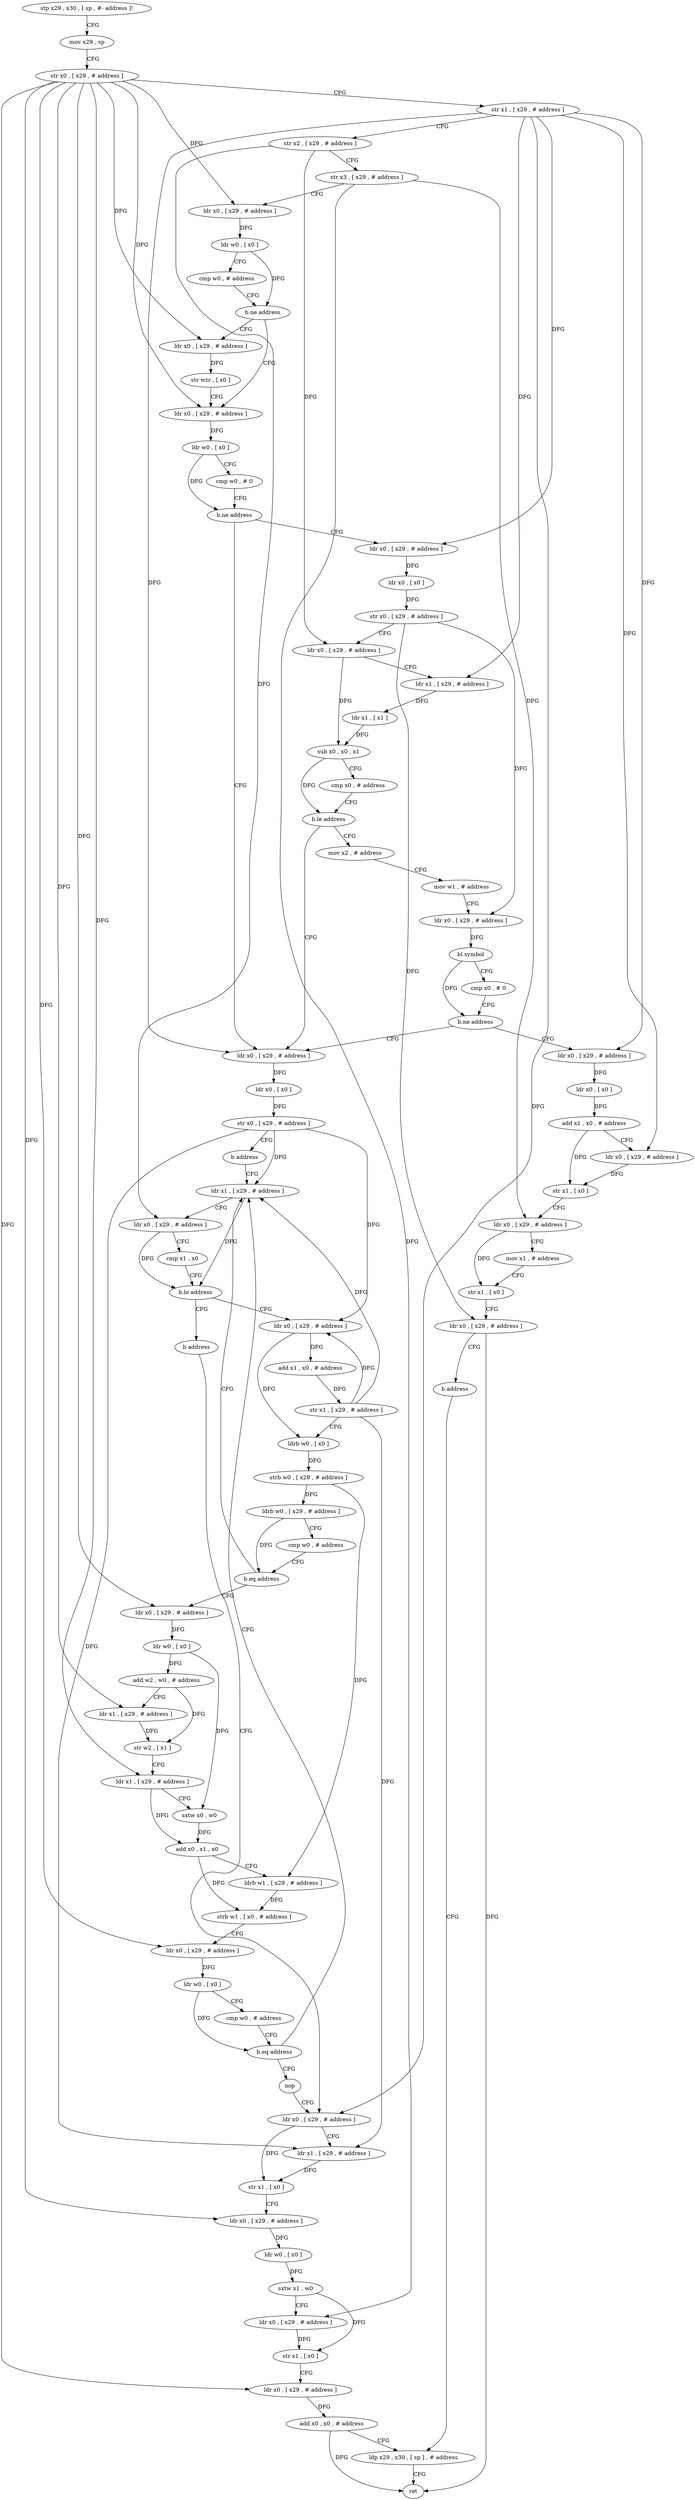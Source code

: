 digraph "func" {
"195120" [label = "stp x29 , x30 , [ sp , #- address ]!" ]
"195124" [label = "mov x29 , sp" ]
"195128" [label = "str x0 , [ x29 , # address ]" ]
"195132" [label = "str x1 , [ x29 , # address ]" ]
"195136" [label = "str x2 , [ x29 , # address ]" ]
"195140" [label = "str x3 , [ x29 , # address ]" ]
"195144" [label = "ldr x0 , [ x29 , # address ]" ]
"195148" [label = "ldr w0 , [ x0 ]" ]
"195152" [label = "cmp w0 , # address" ]
"195156" [label = "b.ne address" ]
"195168" [label = "ldr x0 , [ x29 , # address ]" ]
"195160" [label = "ldr x0 , [ x29 , # address ]" ]
"195172" [label = "ldr w0 , [ x0 ]" ]
"195176" [label = "cmp w0 , # 0" ]
"195180" [label = "b.ne address" ]
"195284" [label = "ldr x0 , [ x29 , # address ]" ]
"195184" [label = "ldr x0 , [ x29 , # address ]" ]
"195164" [label = "str wzr , [ x0 ]" ]
"195288" [label = "ldr x0 , [ x0 ]" ]
"195292" [label = "str x0 , [ x29 , # address ]" ]
"195296" [label = "b address" ]
"195388" [label = "ldr x1 , [ x29 , # address ]" ]
"195188" [label = "ldr x0 , [ x0 ]" ]
"195192" [label = "str x0 , [ x29 , # address ]" ]
"195196" [label = "ldr x0 , [ x29 , # address ]" ]
"195200" [label = "ldr x1 , [ x29 , # address ]" ]
"195204" [label = "ldr x1 , [ x1 ]" ]
"195208" [label = "sub x0 , x0 , x1" ]
"195212" [label = "cmp x0 , # address" ]
"195216" [label = "b.le address" ]
"195220" [label = "mov x2 , # address" ]
"195392" [label = "ldr x0 , [ x29 , # address ]" ]
"195396" [label = "cmp x1 , x0" ]
"195400" [label = "b.lo address" ]
"195300" [label = "ldr x0 , [ x29 , # address ]" ]
"195404" [label = "b address" ]
"195224" [label = "mov w1 , # address" ]
"195228" [label = "ldr x0 , [ x29 , # address ]" ]
"195232" [label = "bl symbol" ]
"195236" [label = "cmp x0 , # 0" ]
"195240" [label = "b.ne address" ]
"195244" [label = "ldr x0 , [ x29 , # address ]" ]
"195304" [label = "add x1 , x0 , # address" ]
"195308" [label = "str x1 , [ x29 , # address ]" ]
"195312" [label = "ldrb w0 , [ x0 ]" ]
"195316" [label = "strb w0 , [ x29 , # address ]" ]
"195320" [label = "ldrb w0 , [ x29 , # address ]" ]
"195324" [label = "cmp w0 , # address" ]
"195328" [label = "b.eq address" ]
"195332" [label = "ldr x0 , [ x29 , # address ]" ]
"195412" [label = "ldr x0 , [ x29 , # address ]" ]
"195248" [label = "ldr x0 , [ x0 ]" ]
"195252" [label = "add x1 , x0 , # address" ]
"195256" [label = "ldr x0 , [ x29 , # address ]" ]
"195260" [label = "str x1 , [ x0 ]" ]
"195264" [label = "ldr x0 , [ x29 , # address ]" ]
"195268" [label = "mov x1 , # address" ]
"195272" [label = "str x1 , [ x0 ]" ]
"195276" [label = "ldr x0 , [ x29 , # address ]" ]
"195280" [label = "b address" ]
"195452" [label = "ldp x29 , x30 , [ sp ] , # address" ]
"195336" [label = "ldr w0 , [ x0 ]" ]
"195340" [label = "add w2 , w0 , # address" ]
"195344" [label = "ldr x1 , [ x29 , # address ]" ]
"195348" [label = "str w2 , [ x1 ]" ]
"195352" [label = "ldr x1 , [ x29 , # address ]" ]
"195356" [label = "sxtw x0 , w0" ]
"195360" [label = "add x0 , x1 , x0" ]
"195364" [label = "ldrb w1 , [ x29 , # address ]" ]
"195368" [label = "strb w1 , [ x0 , # address ]" ]
"195372" [label = "ldr x0 , [ x29 , # address ]" ]
"195376" [label = "ldr w0 , [ x0 ]" ]
"195380" [label = "cmp w0 , # address" ]
"195384" [label = "b.eq address" ]
"195408" [label = "nop" ]
"195416" [label = "ldr x1 , [ x29 , # address ]" ]
"195420" [label = "str x1 , [ x0 ]" ]
"195424" [label = "ldr x0 , [ x29 , # address ]" ]
"195428" [label = "ldr w0 , [ x0 ]" ]
"195432" [label = "sxtw x1 , w0" ]
"195436" [label = "ldr x0 , [ x29 , # address ]" ]
"195440" [label = "str x1 , [ x0 ]" ]
"195444" [label = "ldr x0 , [ x29 , # address ]" ]
"195448" [label = "add x0 , x0 , # address" ]
"195456" [label = "ret" ]
"195120" -> "195124" [ label = "CFG" ]
"195124" -> "195128" [ label = "CFG" ]
"195128" -> "195132" [ label = "CFG" ]
"195128" -> "195144" [ label = "DFG" ]
"195128" -> "195168" [ label = "DFG" ]
"195128" -> "195160" [ label = "DFG" ]
"195128" -> "195332" [ label = "DFG" ]
"195128" -> "195344" [ label = "DFG" ]
"195128" -> "195352" [ label = "DFG" ]
"195128" -> "195372" [ label = "DFG" ]
"195128" -> "195424" [ label = "DFG" ]
"195128" -> "195444" [ label = "DFG" ]
"195132" -> "195136" [ label = "CFG" ]
"195132" -> "195284" [ label = "DFG" ]
"195132" -> "195184" [ label = "DFG" ]
"195132" -> "195200" [ label = "DFG" ]
"195132" -> "195244" [ label = "DFG" ]
"195132" -> "195256" [ label = "DFG" ]
"195132" -> "195412" [ label = "DFG" ]
"195136" -> "195140" [ label = "CFG" ]
"195136" -> "195196" [ label = "DFG" ]
"195136" -> "195392" [ label = "DFG" ]
"195140" -> "195144" [ label = "CFG" ]
"195140" -> "195264" [ label = "DFG" ]
"195140" -> "195436" [ label = "DFG" ]
"195144" -> "195148" [ label = "DFG" ]
"195148" -> "195152" [ label = "CFG" ]
"195148" -> "195156" [ label = "DFG" ]
"195152" -> "195156" [ label = "CFG" ]
"195156" -> "195168" [ label = "CFG" ]
"195156" -> "195160" [ label = "CFG" ]
"195168" -> "195172" [ label = "DFG" ]
"195160" -> "195164" [ label = "DFG" ]
"195172" -> "195176" [ label = "CFG" ]
"195172" -> "195180" [ label = "DFG" ]
"195176" -> "195180" [ label = "CFG" ]
"195180" -> "195284" [ label = "CFG" ]
"195180" -> "195184" [ label = "CFG" ]
"195284" -> "195288" [ label = "DFG" ]
"195184" -> "195188" [ label = "DFG" ]
"195164" -> "195168" [ label = "CFG" ]
"195288" -> "195292" [ label = "DFG" ]
"195292" -> "195296" [ label = "CFG" ]
"195292" -> "195388" [ label = "DFG" ]
"195292" -> "195300" [ label = "DFG" ]
"195292" -> "195416" [ label = "DFG" ]
"195296" -> "195388" [ label = "CFG" ]
"195388" -> "195392" [ label = "CFG" ]
"195388" -> "195400" [ label = "DFG" ]
"195188" -> "195192" [ label = "DFG" ]
"195192" -> "195196" [ label = "CFG" ]
"195192" -> "195228" [ label = "DFG" ]
"195192" -> "195276" [ label = "DFG" ]
"195196" -> "195200" [ label = "CFG" ]
"195196" -> "195208" [ label = "DFG" ]
"195200" -> "195204" [ label = "DFG" ]
"195204" -> "195208" [ label = "DFG" ]
"195208" -> "195212" [ label = "CFG" ]
"195208" -> "195216" [ label = "DFG" ]
"195212" -> "195216" [ label = "CFG" ]
"195216" -> "195284" [ label = "CFG" ]
"195216" -> "195220" [ label = "CFG" ]
"195220" -> "195224" [ label = "CFG" ]
"195392" -> "195396" [ label = "CFG" ]
"195392" -> "195400" [ label = "DFG" ]
"195396" -> "195400" [ label = "CFG" ]
"195400" -> "195300" [ label = "CFG" ]
"195400" -> "195404" [ label = "CFG" ]
"195300" -> "195304" [ label = "DFG" ]
"195300" -> "195312" [ label = "DFG" ]
"195404" -> "195412" [ label = "CFG" ]
"195224" -> "195228" [ label = "CFG" ]
"195228" -> "195232" [ label = "DFG" ]
"195232" -> "195236" [ label = "CFG" ]
"195232" -> "195240" [ label = "DFG" ]
"195236" -> "195240" [ label = "CFG" ]
"195240" -> "195284" [ label = "CFG" ]
"195240" -> "195244" [ label = "CFG" ]
"195244" -> "195248" [ label = "DFG" ]
"195304" -> "195308" [ label = "DFG" ]
"195308" -> "195312" [ label = "CFG" ]
"195308" -> "195388" [ label = "DFG" ]
"195308" -> "195300" [ label = "DFG" ]
"195308" -> "195416" [ label = "DFG" ]
"195312" -> "195316" [ label = "DFG" ]
"195316" -> "195320" [ label = "DFG" ]
"195316" -> "195364" [ label = "DFG" ]
"195320" -> "195324" [ label = "CFG" ]
"195320" -> "195328" [ label = "DFG" ]
"195324" -> "195328" [ label = "CFG" ]
"195328" -> "195388" [ label = "CFG" ]
"195328" -> "195332" [ label = "CFG" ]
"195332" -> "195336" [ label = "DFG" ]
"195412" -> "195416" [ label = "CFG" ]
"195412" -> "195420" [ label = "DFG" ]
"195248" -> "195252" [ label = "DFG" ]
"195252" -> "195256" [ label = "CFG" ]
"195252" -> "195260" [ label = "DFG" ]
"195256" -> "195260" [ label = "DFG" ]
"195260" -> "195264" [ label = "CFG" ]
"195264" -> "195268" [ label = "CFG" ]
"195264" -> "195272" [ label = "DFG" ]
"195268" -> "195272" [ label = "CFG" ]
"195272" -> "195276" [ label = "CFG" ]
"195276" -> "195280" [ label = "CFG" ]
"195276" -> "195456" [ label = "DFG" ]
"195280" -> "195452" [ label = "CFG" ]
"195452" -> "195456" [ label = "CFG" ]
"195336" -> "195340" [ label = "DFG" ]
"195336" -> "195356" [ label = "DFG" ]
"195340" -> "195344" [ label = "CFG" ]
"195340" -> "195348" [ label = "DFG" ]
"195344" -> "195348" [ label = "DFG" ]
"195348" -> "195352" [ label = "CFG" ]
"195352" -> "195356" [ label = "CFG" ]
"195352" -> "195360" [ label = "DFG" ]
"195356" -> "195360" [ label = "DFG" ]
"195360" -> "195364" [ label = "CFG" ]
"195360" -> "195368" [ label = "DFG" ]
"195364" -> "195368" [ label = "DFG" ]
"195368" -> "195372" [ label = "CFG" ]
"195372" -> "195376" [ label = "DFG" ]
"195376" -> "195380" [ label = "CFG" ]
"195376" -> "195384" [ label = "DFG" ]
"195380" -> "195384" [ label = "CFG" ]
"195384" -> "195408" [ label = "CFG" ]
"195384" -> "195388" [ label = "CFG" ]
"195408" -> "195412" [ label = "CFG" ]
"195416" -> "195420" [ label = "DFG" ]
"195420" -> "195424" [ label = "CFG" ]
"195424" -> "195428" [ label = "DFG" ]
"195428" -> "195432" [ label = "DFG" ]
"195432" -> "195436" [ label = "CFG" ]
"195432" -> "195440" [ label = "DFG" ]
"195436" -> "195440" [ label = "DFG" ]
"195440" -> "195444" [ label = "CFG" ]
"195444" -> "195448" [ label = "DFG" ]
"195448" -> "195452" [ label = "CFG" ]
"195448" -> "195456" [ label = "DFG" ]
}

